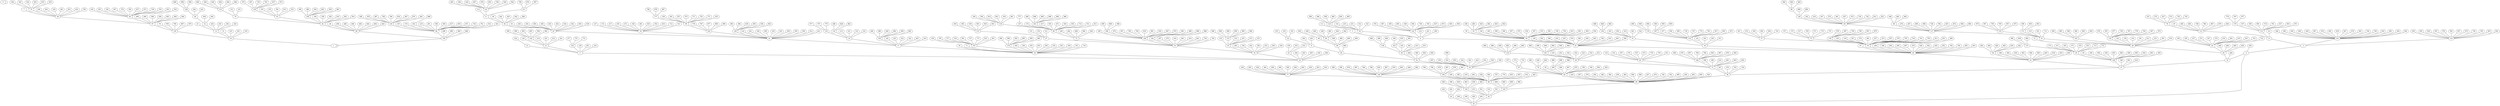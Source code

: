 graph{
0--0
1--1
2--4
4--16
16--37
37--58
58--89
89--145
145--42
42--20
20--4
3--9
9--81
81--65
65--61
61--37
5--25
25--29
29--85
85--89
6--36
36--45
45--41
41--17
17--50
50--25
7--49
49--97
97--130
130--10
10--1
8--64
64--52
52--29
11--2
12--5
13--10
14--17
15--26
26--40
40--16
18--65
19--82
82--68
68--100
100--1
21--5
22--8
23--13
24--20
27--53
53--34
34--25
28--68
30--9
31--10
32--13
33--18
35--34
38--73
73--58
39--90
90--81
43--25
44--32
46--52
47--65
48--80
80--64
51--26
54--41
55--50
56--61
57--74
74--65
59--106
106--37
60--36
62--40
63--45
66--72
72--53
67--85
69--117
117--51
70--49
71--50
75--74
76--85
77--98
98--145
78--113
113--11
79--130
83--73
84--80
86--100
87--113
88--128
128--69
91--82
92--85
93--90
94--97
95--106
96--117
99--162
162--41
101--2
102--5
103--10
104--17
105--26
107--50
108--65
109--82
110--2
111--3
112--6
114--18
115--27
116--38
118--66
119--83
120--5
121--6
122--9
123--14
124--21
125--30
126--41
127--54
129--86
131--11
132--14
133--19
134--26
135--35
136--46
137--59
138--74
139--91
140--17
141--18
142--21
143--26
144--33
146--53
147--66
148--81
149--98
150--26
151--27
152--30
153--35
154--42
155--51
156--62
157--75
158--90
159--107
160--37
161--38
163--46
164--53
165--62
166--73
167--86
168--101
169--118
170--50
171--51
172--54
173--59
174--66
175--75
176--86
177--99
178--114
179--131
180--65
181--66
182--69
183--74
184--81
185--90
186--101
187--114
188--129
189--146
190--82
191--83
192--86
193--91
194--98
195--107
196--118
197--131
198--146
199--163
200--4
201--5
202--8
203--13
204--20
205--29
206--40
207--53
208--68
209--85
210--5
211--6
212--9
213--14
214--21
215--30
216--41
217--54
218--69
219--86
220--8
221--9
222--12
223--17
224--24
225--33
226--44
227--57
228--72
229--89
230--13
231--14
232--17
233--22
234--29
235--38
236--49
237--62
238--77
239--94
240--20
241--21
242--24
243--29
244--36
245--45
246--56
247--69
248--84
249--101
250--29
251--30
252--33
253--38
254--45
255--54
256--65
257--78
258--93
259--110
260--40
261--41
262--44
263--49
264--56
265--65
266--76
267--89
268--104
269--121
270--53
271--54
272--57
273--62
274--69
275--78
276--89
277--102
278--117
279--134
280--68
281--69
282--72
283--77
284--84
285--93
286--104
287--117
288--132
289--149
290--85
291--86
292--89
293--94
294--101
295--110
296--121
297--134
298--149
299--166
300--9
301--10
302--13
303--18
304--25
305--34
306--45
307--58
308--73
309--90
310--10
311--11
312--14
313--19
314--26
315--35
316--46
317--59
318--74
319--91
320--13
321--14
322--17
323--22
324--29
325--38
326--49
327--62
328--77
329--94
330--18
331--19
332--22
333--27
334--34
335--43
336--54
337--67
338--82
339--99
340--25
341--26
342--29
343--34
344--41
345--50
346--61
347--74
348--89
349--106
350--34
351--35
352--38
353--43
354--50
355--59
356--70
357--83
358--98
359--115
360--45
361--46
362--49
363--54
364--61
365--70
366--81
367--94
368--109
369--126
370--58
371--59
372--62
373--67
374--74
375--83
376--94
377--107
378--122
379--139
380--73
381--74
382--77
383--82
384--89
385--98
386--109
387--122
388--137
389--154
390--90
391--91
392--94
393--99
394--106
395--115
396--126
397--139
398--154
399--171
400--16
401--17
402--20
403--25
404--32
405--41
406--52
407--65
408--80
409--97
410--17
411--18
412--21
413--26
414--33
415--42
416--53
417--66
418--81
419--98
420--20
421--21
422--24
423--29
424--36
425--45
426--56
427--69
428--84
429--101
430--25
431--26
432--29
433--34
434--41
435--50
436--61
437--74
438--89
439--106
440--32
441--33
442--36
443--41
444--48
445--57
446--68
447--81
448--96
449--113
450--41
451--42
452--45
453--50
454--57
455--66
456--77
457--90
458--105
459--122
460--52
461--53
462--56
463--61
464--68
465--77
466--88
467--101
468--116
469--133
470--65
471--66
472--69
473--74
474--81
475--90
476--101
477--114
478--129
479--146
480--80
481--81
482--84
483--89
484--96
485--105
486--116
487--129
488--144
489--161
490--97
491--98
492--101
493--106
494--113
495--122
496--133
497--146
498--161
499--178
500--25
501--26
502--29
503--34
504--41
505--50
506--61
507--74
508--89
509--106
510--26
511--27
512--30
513--35
514--42
515--51
516--62
517--75
518--90
519--107
520--29
521--30
522--33
523--38
524--45
525--54
526--65
527--78
528--93
529--110
530--34
531--35
532--38
533--43
534--50
535--59
536--70
537--83
538--98
539--115
540--41
541--42
542--45
543--50
544--57
545--66
546--77
547--90
548--105
549--122
550--50
551--51
552--54
553--59
554--66
555--75
556--86
557--99
558--114
559--131
560--61
561--62
562--65
563--70
564--77
565--86
566--97
567--110
568--125
569--142
570--74
571--75
572--78
573--83
574--90
575--99
576--110
577--123
578--138
579--155
580--89
581--90
582--93
583--98
584--105
585--114
586--125
587--138
588--153
589--170
590--106
591--107
592--110
593--115
594--122
595--131
596--142
597--155
598--170
599--187
600--36
601--37
602--40
603--45
604--52
605--61
606--72
607--85
608--100
609--117
610--37
611--38
612--41
613--46
614--53
615--62
616--73
617--86
618--101
619--118
620--40
621--41
622--44
623--49
624--56
625--65
626--76
627--89
628--104
629--121
630--45
631--46
632--49
633--54
634--61
635--70
636--81
637--94
638--109
639--126
640--52
641--53
642--56
643--61
644--68
645--77
646--88
647--101
648--116
649--133
650--61
651--62
652--65
653--70
654--77
655--86
656--97
657--110
658--125
659--142
660--72
661--73
662--76
663--81
664--88
665--97
666--108
667--121
668--136
669--153
670--85
671--86
672--89
673--94
674--101
675--110
676--121
677--134
678--149
679--166
680--100
681--101
682--104
683--109
684--116
685--125
686--136
687--149
688--164
689--181
690--117
691--118
692--121
693--126
694--133
695--142
696--153
697--166
698--181
699--198
700--49
701--50
702--53
703--58
704--65
705--74
706--85
707--98
708--113
709--130
710--50
711--51
712--54
713--59
714--66
715--75
716--86
717--99
718--114
719--131
720--53
721--54
722--57
723--62
724--69
725--78
726--89
727--102
728--117
729--134
730--58
731--59
732--62
733--67
734--74
735--83
736--94
737--107
738--122
739--139
740--65
741--66
742--69
743--74
744--81
745--90
746--101
747--114
748--129
749--146
750--74
751--75
752--78
753--83
754--90
755--99
756--110
757--123
758--138
759--155
760--85
761--86
762--89
763--94
764--101
765--110
766--121
767--134
768--149
769--166
770--98
771--99
772--102
773--107
774--114
775--123
776--134
777--147
778--162
779--179
780--113
781--114
782--117
783--122
784--129
785--138
786--149
787--162
788--177
789--194
790--130
791--131
792--134
793--139
794--146
795--155
796--166
797--179
798--194
799--211
800--64
801--65
802--68
803--73
804--80
805--89
806--100
807--113
808--128
809--145
810--65
811--66
812--69
813--74
814--81
815--90
816--101
817--114
818--129
819--146
820--68
821--69
822--72
823--77
824--84
825--93
826--104
827--117
828--132
829--149
830--73
831--74
832--77
833--82
834--89
835--98
836--109
837--122
838--137
839--154
840--80
841--81
842--84
843--89
844--96
845--105
846--116
847--129
848--144
849--161
850--89
851--90
852--93
853--98
854--105
855--114
856--125
857--138
858--153
859--170
860--100
861--101
862--104
863--109
864--116
865--125
866--136
867--149
868--164
869--181
870--113
871--114
872--117
873--122
874--129
875--138
876--149
877--162
878--177
879--194
880--128
881--129
882--132
883--137
884--144
885--153
886--164
887--177
888--192
889--209
890--145
891--146
892--149
893--154
894--161
895--170
896--181
897--194
898--209
899--226
900--81
901--82
902--85
903--90
904--97
905--106
906--117
907--130
908--145
909--162
910--82
911--83
912--86
913--91
914--98
915--107
916--118
917--131
918--146
919--163
920--85
921--86
922--89
923--94
924--101
925--110
926--121
927--134
928--149
929--166
930--90
931--91
932--94
933--99
934--106
935--115
936--126
937--139
938--154
939--171
940--97
941--98
942--101
943--106
944--113
945--122
946--133
947--146
948--161
949--178
950--106
951--107
952--110
953--115
954--122
955--131
956--142
957--155
958--170
959--187
960--117
961--118
962--121
963--126
964--133
965--142
966--153
967--166
968--181
969--198
970--130
971--131
972--134
973--139
974--146
975--155
976--166
977--179
978--194
979--211
980--145
981--146
982--149
983--154
984--161
985--170
986--181
987--194
988--209
989--226
990--162
991--163
992--166
993--171
994--178
995--187
996--198
997--211
998--226
999--243
}